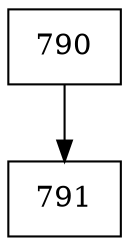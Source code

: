 digraph G {
  node [shape=record];
  node0 [label="{790}"];
  node0 -> node1;
  node1 [label="{791}"];
}
